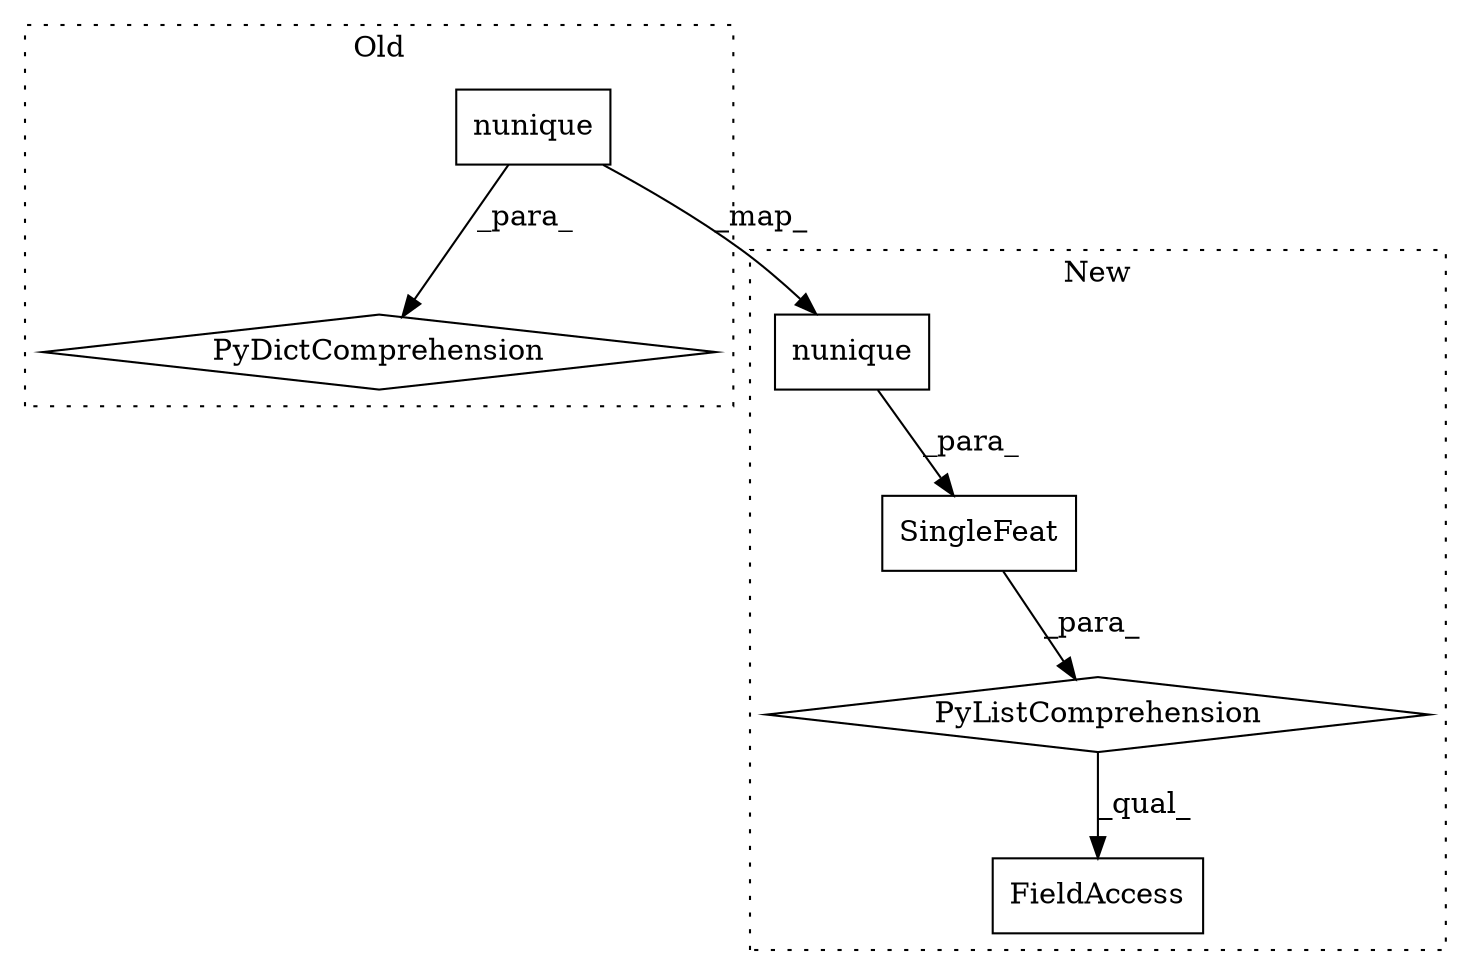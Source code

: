digraph G {
subgraph cluster0 {
1 [label="nunique" a="32" s="1530" l="9" shape="box"];
5 [label="PyDictComprehension" a="110" s="1510" l="138" shape="diamond"];
label = "Old";
style="dotted";
}
subgraph cluster1 {
2 [label="nunique" a="32" s="1733" l="9" shape="box"];
3 [label="FieldAccess" a="22" s="2117" l="9" shape="box"];
4 [label="PyListComprehension" a="109" s="1706" l="146" shape="diamond"];
6 [label="SingleFeat" a="32" s="1706,1742" l="11,1" shape="box"];
label = "New";
style="dotted";
}
1 -> 5 [label="_para_"];
1 -> 2 [label="_map_"];
2 -> 6 [label="_para_"];
4 -> 3 [label="_qual_"];
6 -> 4 [label="_para_"];
}